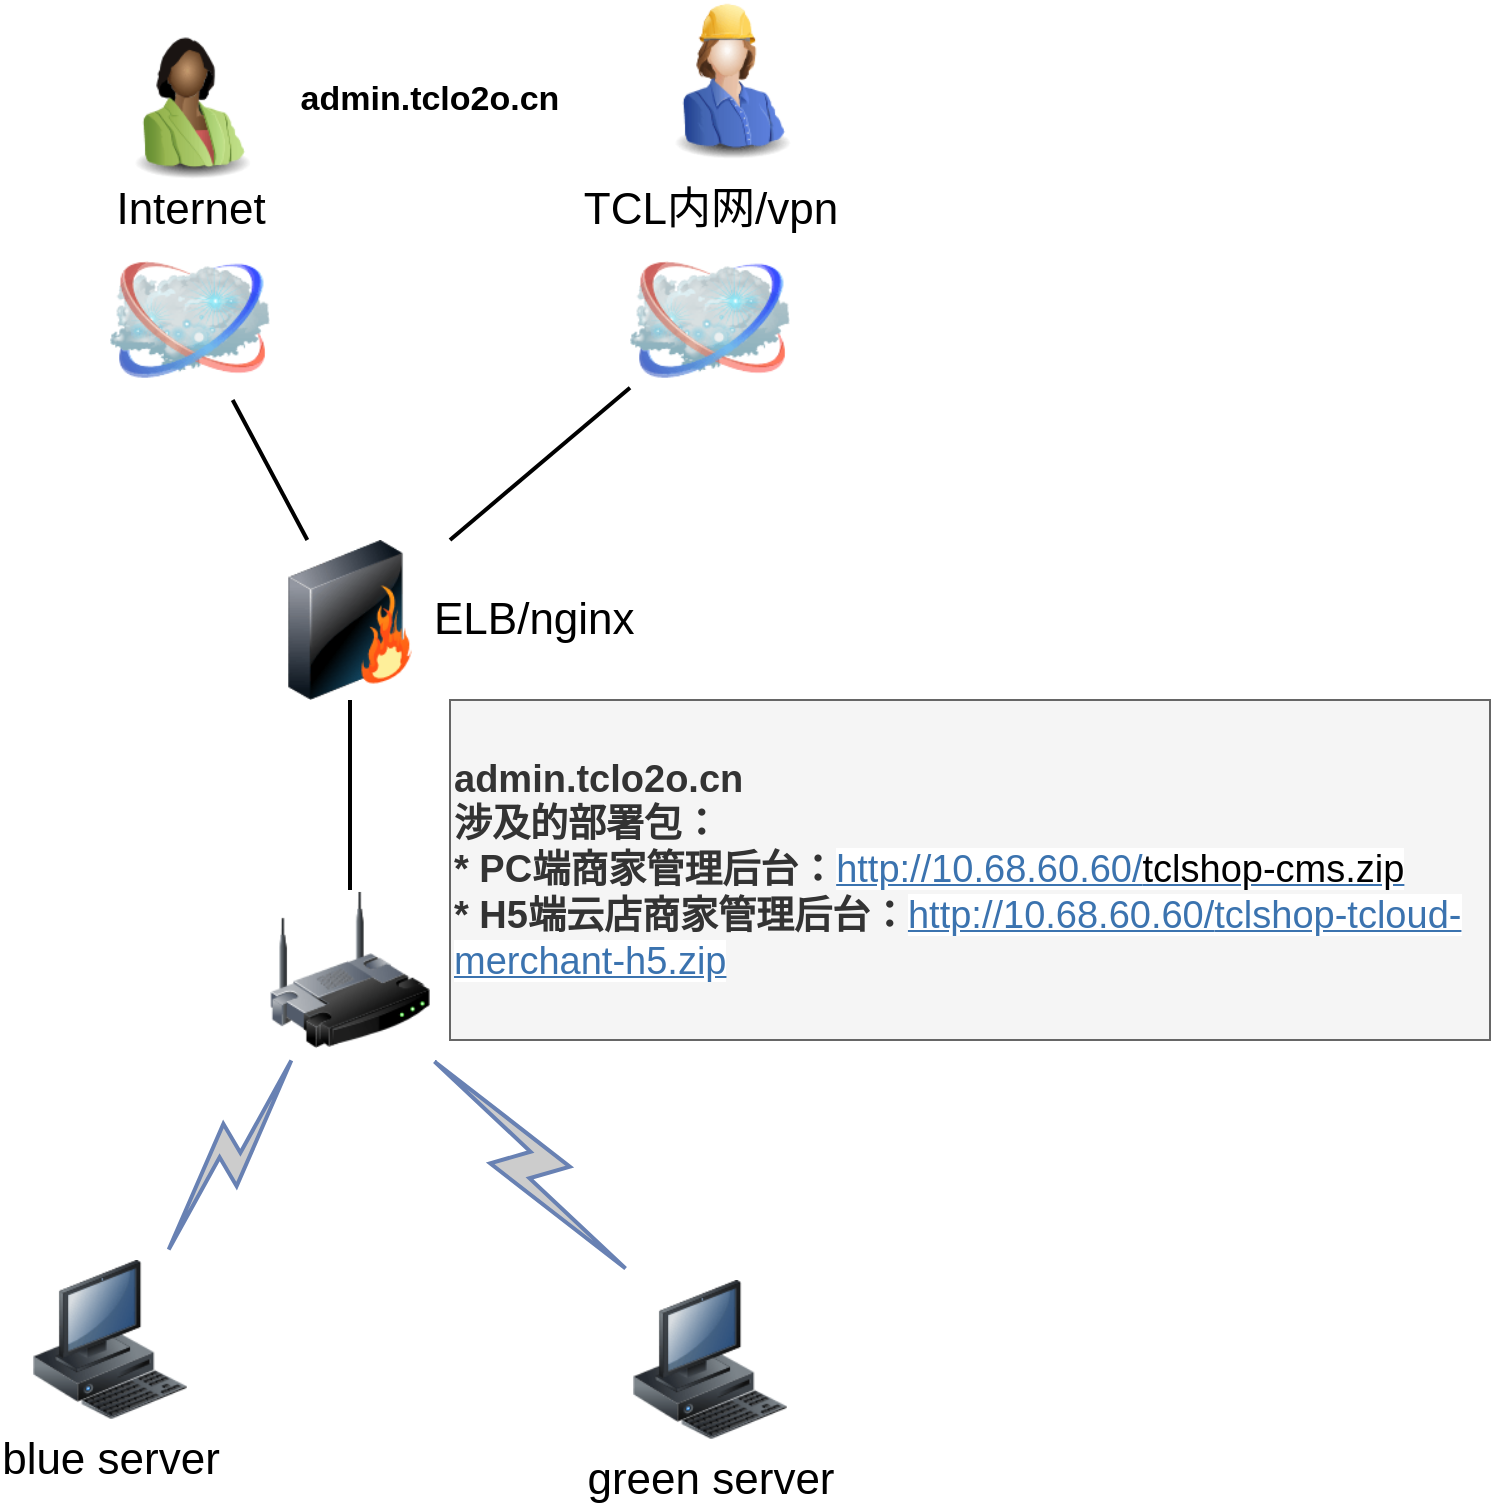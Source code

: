 <mxfile version="14.8.4" type="github">
  <diagram name="Page-1" id="55a83fd1-7818-8e21-69c5-c3457e3827bb">
    <mxGraphModel dx="2031" dy="1089" grid="1" gridSize="10" guides="1" tooltips="1" connect="1" arrows="1" fold="1" page="1" pageScale="1" pageWidth="1100" pageHeight="850" background="none" math="0" shadow="0">
      <root>
        <mxCell id="0" />
        <mxCell id="1" parent="0" />
        <mxCell id="69ecfefc5c41e42c-18" style="edgeStyle=none;rounded=0;html=1;labelBackgroundColor=none;endArrow=none;strokeWidth=2;fontFamily=Verdana;fontSize=22" parent="1" source="69ecfefc5c41e42c-1" target="69ecfefc5c41e42c-3" edge="1">
          <mxGeometry relative="1" as="geometry" />
        </mxCell>
        <mxCell id="69ecfefc5c41e42c-1" value="" style="image;html=1;labelBackgroundColor=#ffffff;image=img/lib/clip_art/networking/Wireless_Router_128x128.png;rounded=1;shadow=0;comic=0;strokeWidth=2;fontSize=22" parent="1" vertex="1">
          <mxGeometry x="470" y="465" width="80" height="80" as="geometry" />
        </mxCell>
        <mxCell id="69ecfefc5c41e42c-2" value="Internet" style="image;html=1;labelBackgroundColor=#ffffff;image=img/lib/clip_art/networking/Cloud_128x128.png;rounded=1;shadow=0;comic=0;strokeWidth=2;fontSize=22;labelPosition=center;verticalLabelPosition=top;align=center;verticalAlign=bottom;" parent="1" vertex="1">
          <mxGeometry x="390" y="140" width="80" height="80" as="geometry" />
        </mxCell>
        <mxCell id="69ecfefc5c41e42c-19" style="edgeStyle=none;rounded=0;html=1;labelBackgroundColor=none;endArrow=none;strokeWidth=2;fontFamily=Verdana;fontSize=22" parent="1" source="69ecfefc5c41e42c-3" target="69ecfefc5c41e42c-2" edge="1">
          <mxGeometry relative="1" as="geometry" />
        </mxCell>
        <mxCell id="69ecfefc5c41e42c-3" value="ELB/nginx" style="image;html=1;labelBackgroundColor=#ffffff;image=img/lib/clip_art/networking/Firewall_128x128.png;rounded=1;shadow=0;comic=0;strokeWidth=2;fontSize=22;labelPosition=right;verticalLabelPosition=middle;align=left;verticalAlign=middle;" parent="1" vertex="1">
          <mxGeometry x="470" y="290" width="80" height="80" as="geometry" />
        </mxCell>
        <mxCell id="69ecfefc5c41e42c-7" value="blue server" style="image;html=1;labelBackgroundColor=#ffffff;image=img/lib/clip_art/computers/Workstation_128x128.png;rounded=1;shadow=0;comic=0;strokeWidth=2;fontSize=22" parent="1" vertex="1">
          <mxGeometry x="350" y="650" width="80" height="80" as="geometry" />
        </mxCell>
        <mxCell id="69ecfefc5c41e42c-15" value="" style="html=1;fillColor=#CCCCCC;strokeColor=#6881B3;gradientColor=none;gradientDirection=north;strokeWidth=2;shape=mxgraph.networks.comm_link_edge;html=1;labelBackgroundColor=none;endArrow=none;fontFamily=Verdana;fontSize=22;fontColor=#000000;" parent="1" source="69ecfefc5c41e42c-7" target="69ecfefc5c41e42c-1" edge="1">
          <mxGeometry width="100" height="100" relative="1" as="geometry">
            <mxPoint x="350" y="511.957" as="sourcePoint" />
            <mxPoint x="500" y="538.043" as="targetPoint" />
          </mxGeometry>
        </mxCell>
        <mxCell id="69ecfefc5c41e42c-16" value="" style="html=1;fillColor=#CCCCCC;strokeColor=#6881B3;gradientColor=none;gradientDirection=north;strokeWidth=2;shape=mxgraph.networks.comm_link_edge;html=1;labelBackgroundColor=none;endArrow=none;fontFamily=Verdana;fontSize=22;fontColor=#000000;" parent="1" source="fejxoq1fkT7behsS-5C_-8" target="69ecfefc5c41e42c-1" edge="1">
          <mxGeometry width="100" height="100" relative="1" as="geometry">
            <mxPoint x="800" y="579.697" as="sourcePoint" />
            <mxPoint x="510" y="548.043" as="targetPoint" />
          </mxGeometry>
        </mxCell>
        <mxCell id="fejxoq1fkT7behsS-5C_-1" value="" style="image;html=1;image=img/lib/clip_art/people/Suit_Woman_Green_Black_128x128.png" vertex="1" parent="1">
          <mxGeometry x="390" y="30" width="80" height="80" as="geometry" />
        </mxCell>
        <mxCell id="fejxoq1fkT7behsS-5C_-2" value="" style="image;html=1;image=img/lib/clip_art/people/Construction_Worker_Woman_128x128.png" vertex="1" parent="1">
          <mxGeometry x="660" y="20" width="80" height="80" as="geometry" />
        </mxCell>
        <mxCell id="fejxoq1fkT7behsS-5C_-3" value="TCL内网/vpn" style="image;html=1;labelBackgroundColor=#ffffff;image=img/lib/clip_art/networking/Cloud_128x128.png;rounded=1;shadow=0;comic=0;strokeWidth=2;fontSize=22;labelPosition=center;verticalLabelPosition=top;align=center;verticalAlign=bottom;" vertex="1" parent="1">
          <mxGeometry x="650" y="140" width="80" height="80" as="geometry" />
        </mxCell>
        <mxCell id="fejxoq1fkT7behsS-5C_-6" style="edgeStyle=none;rounded=0;html=1;labelBackgroundColor=none;endArrow=none;strokeWidth=2;fontFamily=Verdana;fontSize=22" edge="1" parent="1" target="fejxoq1fkT7behsS-5C_-3">
          <mxGeometry relative="1" as="geometry">
            <mxPoint x="560" y="290" as="sourcePoint" />
            <mxPoint x="520" y="230" as="targetPoint" />
          </mxGeometry>
        </mxCell>
        <mxCell id="fejxoq1fkT7behsS-5C_-7" value="admin.tclo2o.cn" style="text;html=1;strokeColor=none;fillColor=none;align=center;verticalAlign=middle;whiteSpace=wrap;rounded=0;fontStyle=1;fontSize=17;" vertex="1" parent="1">
          <mxGeometry x="470" y="60" width="160" height="20" as="geometry" />
        </mxCell>
        <mxCell id="fejxoq1fkT7behsS-5C_-8" value="green server" style="image;html=1;labelBackgroundColor=#ffffff;image=img/lib/clip_art/computers/Workstation_128x128.png;rounded=1;shadow=0;comic=0;strokeWidth=2;fontSize=22" vertex="1" parent="1">
          <mxGeometry x="650" y="660" width="80" height="80" as="geometry" />
        </mxCell>
        <mxCell id="fejxoq1fkT7behsS-5C_-12" value="admin.tclo2o.cn&lt;br style=&quot;font-size: 19px;&quot;&gt;涉及的部署包：&lt;br style=&quot;font-size: 19px;&quot;&gt;* PC端商家管理后台：&lt;a class=&quot;external-link&quot; href=&quot;http://10.68.60.60/tclshop-tcloud-merchant-h5.zip&quot; style=&quot;font-size: 19px; font-weight: normal; line-height: normal; background-color: rgb(255, 255, 255); color: rgb(59, 115, 175);&quot;&gt;http://10.68.60.60/&lt;span style=&quot;color: rgb(0, 0, 0); font-size: 19px;&quot;&gt;tclshop-cms.zip&lt;/span&gt;&lt;/a&gt;&lt;br style=&quot;font-size: 19px;&quot;&gt;* H5端云店商家管理后台：&lt;a class=&quot;external-link&quot; href=&quot;http://10.68.60.60/tclshop-tcloud-merchant-h5.zip&quot; style=&quot;font-size: 19px; font-weight: normal; line-height: normal; background-color: rgb(255, 255, 255); color: rgb(59, 115, 175);&quot;&gt;http://10.68.60.60/&lt;/a&gt;&lt;a class=&quot;external-link&quot; href=&quot;http://10.68.60.60/tclshop-tcloud-merchant-h5.zip&quot; style=&quot;font-size: 19px; font-weight: normal; line-height: normal; background-color: rgb(255, 255, 255); color: rgb(59, 115, 175);&quot;&gt;tclshop-tcloud-merchant-h5.zip&lt;/a&gt;" style="text;html=1;strokeColor=#666666;fillColor=#f5f5f5;align=left;verticalAlign=middle;whiteSpace=wrap;rounded=0;fontStyle=1;fontSize=19;fontColor=#333333;" vertex="1" parent="1">
          <mxGeometry x="560" y="370" width="520" height="170" as="geometry" />
        </mxCell>
      </root>
    </mxGraphModel>
  </diagram>
</mxfile>
